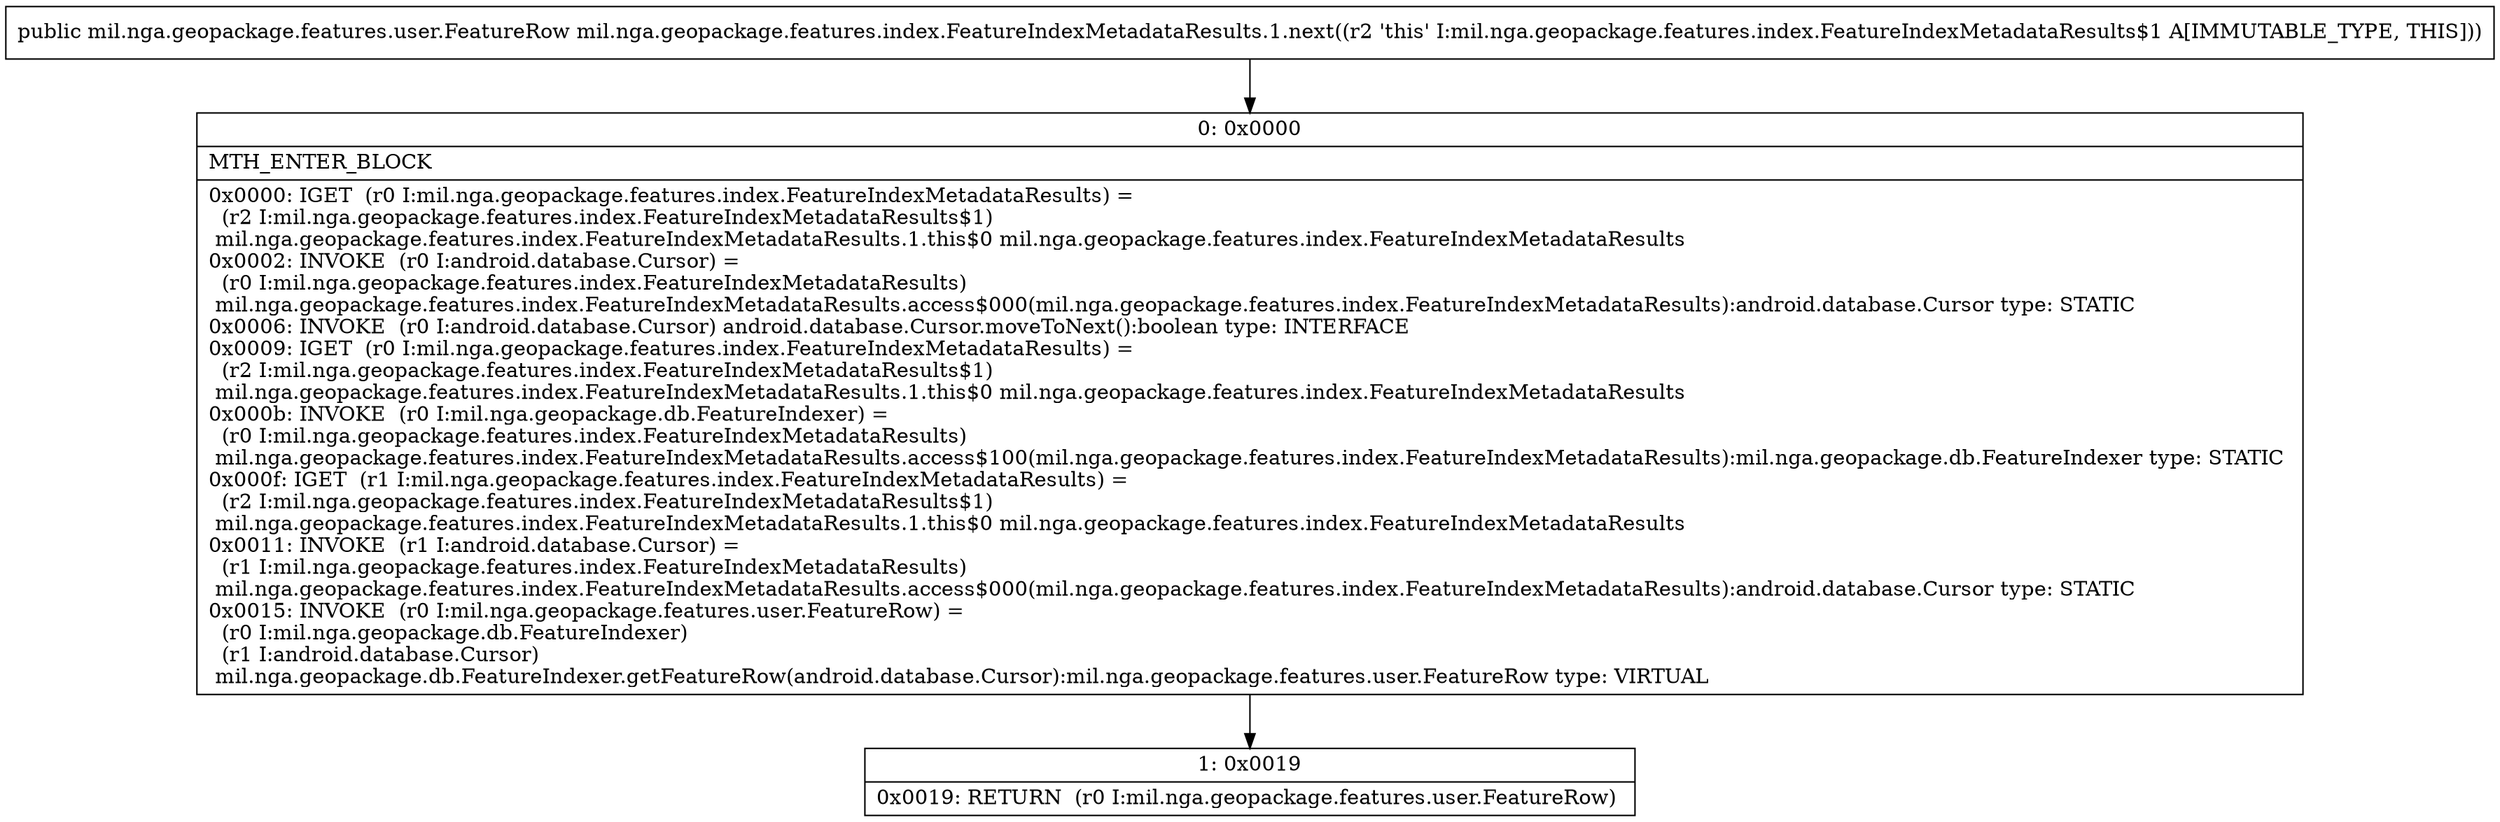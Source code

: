digraph "CFG formil.nga.geopackage.features.index.FeatureIndexMetadataResults.1.next()Lmil\/nga\/geopackage\/features\/user\/FeatureRow;" {
Node_0 [shape=record,label="{0\:\ 0x0000|MTH_ENTER_BLOCK\l|0x0000: IGET  (r0 I:mil.nga.geopackage.features.index.FeatureIndexMetadataResults) = \l  (r2 I:mil.nga.geopackage.features.index.FeatureIndexMetadataResults$1)\l mil.nga.geopackage.features.index.FeatureIndexMetadataResults.1.this$0 mil.nga.geopackage.features.index.FeatureIndexMetadataResults \l0x0002: INVOKE  (r0 I:android.database.Cursor) = \l  (r0 I:mil.nga.geopackage.features.index.FeatureIndexMetadataResults)\l mil.nga.geopackage.features.index.FeatureIndexMetadataResults.access$000(mil.nga.geopackage.features.index.FeatureIndexMetadataResults):android.database.Cursor type: STATIC \l0x0006: INVOKE  (r0 I:android.database.Cursor) android.database.Cursor.moveToNext():boolean type: INTERFACE \l0x0009: IGET  (r0 I:mil.nga.geopackage.features.index.FeatureIndexMetadataResults) = \l  (r2 I:mil.nga.geopackage.features.index.FeatureIndexMetadataResults$1)\l mil.nga.geopackage.features.index.FeatureIndexMetadataResults.1.this$0 mil.nga.geopackage.features.index.FeatureIndexMetadataResults \l0x000b: INVOKE  (r0 I:mil.nga.geopackage.db.FeatureIndexer) = \l  (r0 I:mil.nga.geopackage.features.index.FeatureIndexMetadataResults)\l mil.nga.geopackage.features.index.FeatureIndexMetadataResults.access$100(mil.nga.geopackage.features.index.FeatureIndexMetadataResults):mil.nga.geopackage.db.FeatureIndexer type: STATIC \l0x000f: IGET  (r1 I:mil.nga.geopackage.features.index.FeatureIndexMetadataResults) = \l  (r2 I:mil.nga.geopackage.features.index.FeatureIndexMetadataResults$1)\l mil.nga.geopackage.features.index.FeatureIndexMetadataResults.1.this$0 mil.nga.geopackage.features.index.FeatureIndexMetadataResults \l0x0011: INVOKE  (r1 I:android.database.Cursor) = \l  (r1 I:mil.nga.geopackage.features.index.FeatureIndexMetadataResults)\l mil.nga.geopackage.features.index.FeatureIndexMetadataResults.access$000(mil.nga.geopackage.features.index.FeatureIndexMetadataResults):android.database.Cursor type: STATIC \l0x0015: INVOKE  (r0 I:mil.nga.geopackage.features.user.FeatureRow) = \l  (r0 I:mil.nga.geopackage.db.FeatureIndexer)\l  (r1 I:android.database.Cursor)\l mil.nga.geopackage.db.FeatureIndexer.getFeatureRow(android.database.Cursor):mil.nga.geopackage.features.user.FeatureRow type: VIRTUAL \l}"];
Node_1 [shape=record,label="{1\:\ 0x0019|0x0019: RETURN  (r0 I:mil.nga.geopackage.features.user.FeatureRow) \l}"];
MethodNode[shape=record,label="{public mil.nga.geopackage.features.user.FeatureRow mil.nga.geopackage.features.index.FeatureIndexMetadataResults.1.next((r2 'this' I:mil.nga.geopackage.features.index.FeatureIndexMetadataResults$1 A[IMMUTABLE_TYPE, THIS])) }"];
MethodNode -> Node_0;
Node_0 -> Node_1;
}

